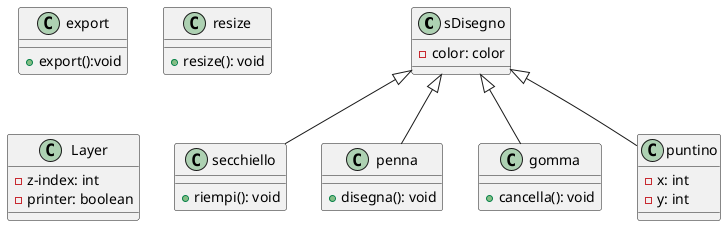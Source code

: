 @startuml

class sDisegno{
    - color: color
}

class secchiello extends sDisegno{
    + riempi(): void
}

class penna extends sDisegno{
    + disegna(): void
}

class gomma extends sDisegno{
    + cancella(): void
}

class puntino extends sDisegno{
    - x: int
    - y: int
}

class export{
    + export():void
}

class resize{
    + resize(): void
}

class Layer{
    - z-index: int
    - printer: boolean
}

@enduml